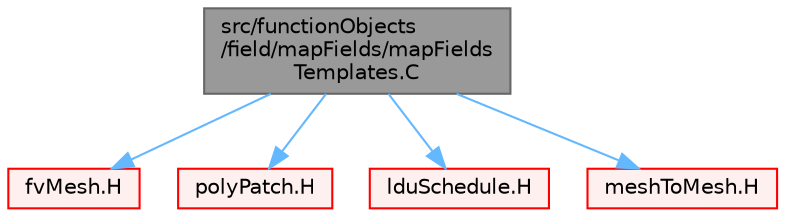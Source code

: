 digraph "src/functionObjects/field/mapFields/mapFieldsTemplates.C"
{
 // LATEX_PDF_SIZE
  bgcolor="transparent";
  edge [fontname=Helvetica,fontsize=10,labelfontname=Helvetica,labelfontsize=10];
  node [fontname=Helvetica,fontsize=10,shape=box,height=0.2,width=0.4];
  Node1 [id="Node000001",label="src/functionObjects\l/field/mapFields/mapFields\lTemplates.C",height=0.2,width=0.4,color="gray40", fillcolor="grey60", style="filled", fontcolor="black",tooltip=" "];
  Node1 -> Node2 [id="edge1_Node000001_Node000002",color="steelblue1",style="solid",tooltip=" "];
  Node2 [id="Node000002",label="fvMesh.H",height=0.2,width=0.4,color="red", fillcolor="#FFF0F0", style="filled",URL="$fvMesh_8H.html",tooltip=" "];
  Node1 -> Node257 [id="edge2_Node000001_Node000257",color="steelblue1",style="solid",tooltip=" "];
  Node257 [id="Node000257",label="polyPatch.H",height=0.2,width=0.4,color="red", fillcolor="#FFF0F0", style="filled",URL="$polyPatch_8H.html",tooltip=" "];
  Node1 -> Node282 [id="edge3_Node000001_Node000282",color="steelblue1",style="solid",tooltip=" "];
  Node282 [id="Node000282",label="lduSchedule.H",height=0.2,width=0.4,color="red", fillcolor="#FFF0F0", style="filled",URL="$lduSchedule_8H.html",tooltip=" "];
  Node1 -> Node341 [id="edge4_Node000001_Node000341",color="steelblue1",style="solid",tooltip=" "];
  Node341 [id="Node000341",label="meshToMesh.H",height=0.2,width=0.4,color="red", fillcolor="#FFF0F0", style="filled",URL="$meshToMesh_8H.html",tooltip=" "];
}

